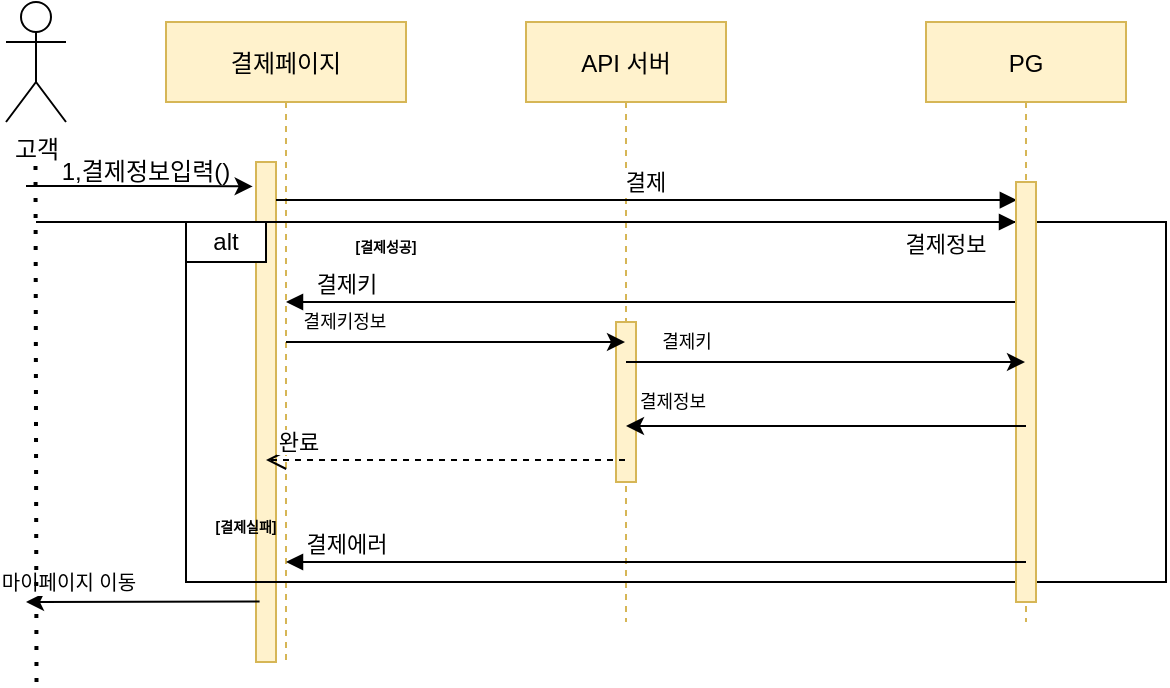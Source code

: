 <mxfile version="16.1.0" type="github"><diagram id="kgpKYQtTHZ0yAKxKKP6v" name="Page-1"><mxGraphModel dx="1038" dy="579" grid="1" gridSize="10" guides="1" tooltips="1" connect="1" arrows="1" fold="1" page="1" pageScale="1" pageWidth="850" pageHeight="1100" math="0" shadow="0"><root><mxCell id="0"/><mxCell id="1" parent="0"/><mxCell id="3nuBFxr9cyL0pnOWT2aG-1" value="결제페이지" style="shape=umlLifeline;perimeter=lifelinePerimeter;container=1;collapsible=0;recursiveResize=0;rounded=0;shadow=0;strokeWidth=1;fillColor=#fff2cc;strokeColor=#d6b656;" parent="1" vertex="1"><mxGeometry x="220" y="90" width="120" height="320" as="geometry"/></mxCell><mxCell id="3nuBFxr9cyL0pnOWT2aG-2" value="" style="points=[];perimeter=orthogonalPerimeter;rounded=0;shadow=0;strokeWidth=1;fillColor=#fff2cc;strokeColor=#d6b656;" parent="3nuBFxr9cyL0pnOWT2aG-1" vertex="1"><mxGeometry x="45" y="70" width="10" height="250" as="geometry"/></mxCell><mxCell id="O_BfTO_Xc_0f77mp0bVR-9" value="1,결제정보입력()" style="text;html=1;strokeColor=none;fillColor=none;align=center;verticalAlign=middle;whiteSpace=wrap;rounded=0;" parent="3nuBFxr9cyL0pnOWT2aG-1" vertex="1"><mxGeometry x="-80" y="70" width="140" height="10" as="geometry"/></mxCell><mxCell id="O_BfTO_Xc_0f77mp0bVR-20" value="&lt;b style=&quot;font-size: 7px;&quot;&gt;&lt;font style=&quot;font-size: 7px;&quot;&gt;[&lt;/font&gt;&lt;font style=&quot;font-size: 7px;&quot;&gt;결제성공&lt;/font&gt;&lt;font style=&quot;font-size: 7px;&quot;&gt;]&lt;/font&gt;&lt;/b&gt;" style="text;html=1;strokeColor=none;fillColor=none;align=center;verticalAlign=middle;whiteSpace=wrap;rounded=0;fontSize=7;" parent="3nuBFxr9cyL0pnOWT2aG-1" vertex="1"><mxGeometry x="80" y="100" width="60" height="25" as="geometry"/></mxCell><mxCell id="O_BfTO_Xc_0f77mp0bVR-30" value="&lt;b style=&quot;font-size: 7px&quot;&gt;&lt;font style=&quot;font-size: 7px&quot;&gt;[&lt;/font&gt;&lt;font style=&quot;font-size: 7px&quot;&gt;결제실패]&lt;/font&gt;&lt;/b&gt;" style="text;html=1;strokeColor=none;fillColor=none;align=center;verticalAlign=middle;whiteSpace=wrap;rounded=0;fontSize=7;" parent="3nuBFxr9cyL0pnOWT2aG-1" vertex="1"><mxGeometry x="10" y="240" width="60" height="25" as="geometry"/></mxCell><mxCell id="O_BfTO_Xc_0f77mp0bVR-34" value="&lt;font size=&quot;1&quot;&gt;마이페이지 이동&lt;/font&gt;" style="endArrow=classic;html=1;rounded=0;fontSize=8;exitX=0.18;exitY=0.879;exitDx=0;exitDy=0;exitPerimeter=0;" parent="3nuBFxr9cyL0pnOWT2aG-1" source="3nuBFxr9cyL0pnOWT2aG-2" edge="1"><mxGeometry x="0.636" y="-10" width="50" height="50" relative="1" as="geometry"><mxPoint x="40" y="290" as="sourcePoint"/><mxPoint x="-70" y="290" as="targetPoint"/><Array as="points"/><mxPoint as="offset"/></mxGeometry></mxCell><mxCell id="3nuBFxr9cyL0pnOWT2aG-5" value="API 서버" style="shape=umlLifeline;perimeter=lifelinePerimeter;container=1;collapsible=0;recursiveResize=0;rounded=0;shadow=0;strokeWidth=1;fillColor=#fff2cc;strokeColor=#d6b656;" parent="1" vertex="1"><mxGeometry x="400" y="90" width="100" height="300" as="geometry"/></mxCell><mxCell id="3nuBFxr9cyL0pnOWT2aG-6" value="" style="points=[];perimeter=orthogonalPerimeter;rounded=0;shadow=0;strokeWidth=1;fillColor=#fff2cc;strokeColor=#d6b656;" parent="3nuBFxr9cyL0pnOWT2aG-5" vertex="1"><mxGeometry x="45" y="150" width="10" height="80" as="geometry"/></mxCell><mxCell id="O_BfTO_Xc_0f77mp0bVR-13" value="결제정보" style="verticalAlign=bottom;endArrow=block;exitX=1;exitY=0.95;shadow=0;strokeWidth=1;endFill=1;" parent="3nuBFxr9cyL0pnOWT2aG-5" edge="1"><mxGeometry x="0.857" y="-20" relative="1" as="geometry"><mxPoint x="245" y="100" as="targetPoint"/><mxPoint x="-245" y="100" as="sourcePoint"/><mxPoint as="offset"/></mxGeometry></mxCell><mxCell id="3nuBFxr9cyL0pnOWT2aG-7" value="완료" style="verticalAlign=bottom;endArrow=open;dashed=1;endSize=8;shadow=0;strokeWidth=1;" parent="1" source="3nuBFxr9cyL0pnOWT2aG-5" edge="1"><mxGeometry x="0.828" relative="1" as="geometry"><mxPoint x="270" y="309" as="targetPoint"/><Array as="points"><mxPoint x="340" y="309"/></Array><mxPoint x="1" as="offset"/></mxGeometry></mxCell><mxCell id="3nuBFxr9cyL0pnOWT2aG-8" value="결제" style="verticalAlign=bottom;endArrow=block;shadow=0;strokeWidth=1;entryX=0.043;entryY=0.043;entryDx=0;entryDy=0;entryPerimeter=0;" parent="1" source="3nuBFxr9cyL0pnOWT2aG-2" target="O_BfTO_Xc_0f77mp0bVR-12" edge="1"><mxGeometry relative="1" as="geometry"><mxPoint x="375" y="170" as="sourcePoint"/><mxPoint x="640" y="170" as="targetPoint"/></mxGeometry></mxCell><mxCell id="3nuBFxr9cyL0pnOWT2aG-9" value="결제키" style="verticalAlign=bottom;endArrow=block;shadow=0;strokeWidth=1;" parent="1" source="O_BfTO_Xc_0f77mp0bVR-11" target="3nuBFxr9cyL0pnOWT2aG-1" edge="1"><mxGeometry x="0.84" relative="1" as="geometry"><mxPoint x="340" y="210" as="sourcePoint"/><mxPoint x="275" y="215" as="targetPoint"/><Array as="points"><mxPoint x="610" y="230"/><mxPoint x="310" y="230"/></Array><mxPoint x="1" as="offset"/></mxGeometry></mxCell><mxCell id="O_BfTO_Xc_0f77mp0bVR-1" value="고객&lt;br&gt;" style="shape=umlActor;verticalLabelPosition=bottom;verticalAlign=top;html=1;outlineConnect=0;" parent="1" vertex="1"><mxGeometry x="140" y="80" width="30" height="60" as="geometry"/></mxCell><mxCell id="O_BfTO_Xc_0f77mp0bVR-7" value="" style="endArrow=classic;html=1;rounded=0;entryX=0.881;entryY=1.219;entryDx=0;entryDy=0;entryPerimeter=0;" parent="1" target="O_BfTO_Xc_0f77mp0bVR-9" edge="1"><mxGeometry width="50" height="50" relative="1" as="geometry"><mxPoint x="150" y="172" as="sourcePoint"/><mxPoint x="260" y="180" as="targetPoint"/><Array as="points"><mxPoint x="220" y="172"/></Array></mxGeometry></mxCell><mxCell id="O_BfTO_Xc_0f77mp0bVR-8" value="" style="endArrow=none;dashed=1;html=1;dashPattern=1 3;strokeWidth=2;rounded=0;" parent="1" edge="1"><mxGeometry width="50" height="50" relative="1" as="geometry"><mxPoint x="155.25" y="420" as="sourcePoint"/><mxPoint x="154.75" y="160" as="targetPoint"/></mxGeometry></mxCell><mxCell id="O_BfTO_Xc_0f77mp0bVR-16" value="" style="rounded=0;whiteSpace=wrap;html=1;fillColor=none;" parent="1" vertex="1"><mxGeometry x="230" y="190" width="490" height="180" as="geometry"/></mxCell><mxCell id="O_BfTO_Xc_0f77mp0bVR-11" value="PG" style="shape=umlLifeline;perimeter=lifelinePerimeter;container=1;collapsible=0;recursiveResize=0;rounded=0;shadow=0;strokeWidth=1;fillColor=#fff2cc;strokeColor=#d6b656;" parent="1" vertex="1"><mxGeometry x="600" y="90" width="100" height="300" as="geometry"/></mxCell><mxCell id="O_BfTO_Xc_0f77mp0bVR-12" value="" style="points=[];perimeter=orthogonalPerimeter;rounded=0;shadow=0;strokeWidth=1;fillColor=#fff2cc;strokeColor=#d6b656;" parent="O_BfTO_Xc_0f77mp0bVR-11" vertex="1"><mxGeometry x="45" y="80" width="10" height="210" as="geometry"/></mxCell><mxCell id="O_BfTO_Xc_0f77mp0bVR-18" value="alt" style="rounded=0;whiteSpace=wrap;html=1;fillColor=#FFFFFF;" parent="1" vertex="1"><mxGeometry x="230" y="190" width="40" height="20" as="geometry"/></mxCell><mxCell id="O_BfTO_Xc_0f77mp0bVR-22" value="&lt;font style=&quot;font-size: 9px&quot;&gt;결제키정보&lt;/font&gt;" style="endArrow=classic;html=1;rounded=0;fontSize=8;" parent="1" source="3nuBFxr9cyL0pnOWT2aG-1" target="3nuBFxr9cyL0pnOWT2aG-5" edge="1"><mxGeometry x="-0.661" y="10" width="50" height="50" relative="1" as="geometry"><mxPoint x="370" y="320" as="sourcePoint"/><mxPoint x="420" y="270" as="targetPoint"/><Array as="points"><mxPoint x="350" y="250"/></Array><mxPoint as="offset"/></mxGeometry></mxCell><mxCell id="O_BfTO_Xc_0f77mp0bVR-23" value="&lt;font style=&quot;font-size: 9px&quot;&gt;결제키&lt;/font&gt;" style="endArrow=classic;html=1;rounded=0;fontSize=8;" parent="1" target="O_BfTO_Xc_0f77mp0bVR-11" edge="1"><mxGeometry x="-0.544" y="10" width="50" height="50" relative="1" as="geometry"><mxPoint x="470" y="260" as="sourcePoint"/><mxPoint x="459.5" y="260" as="targetPoint"/><Array as="points"><mxPoint x="450" y="260"/></Array><mxPoint as="offset"/></mxGeometry></mxCell><mxCell id="O_BfTO_Xc_0f77mp0bVR-24" value="&lt;font style=&quot;font-size: 9px&quot;&gt;결제정보&lt;/font&gt;" style="endArrow=classic;html=1;rounded=0;fontSize=8;" parent="1" edge="1"><mxGeometry x="0.77" y="-12" width="50" height="50" relative="1" as="geometry"><mxPoint x="650" y="292" as="sourcePoint"/><mxPoint x="450" y="292" as="targetPoint"/><Array as="points"/><mxPoint as="offset"/></mxGeometry></mxCell><mxCell id="O_BfTO_Xc_0f77mp0bVR-33" value="결제에러" style="verticalAlign=bottom;endArrow=block;shadow=0;strokeWidth=1;" parent="1" edge="1"><mxGeometry x="0.84" relative="1" as="geometry"><mxPoint x="650" y="360" as="sourcePoint"/><mxPoint x="280" y="360" as="targetPoint"/><Array as="points"><mxPoint x="610.5" y="360"/><mxPoint x="310.5" y="360"/></Array><mxPoint x="1" as="offset"/></mxGeometry></mxCell></root></mxGraphModel></diagram></mxfile>